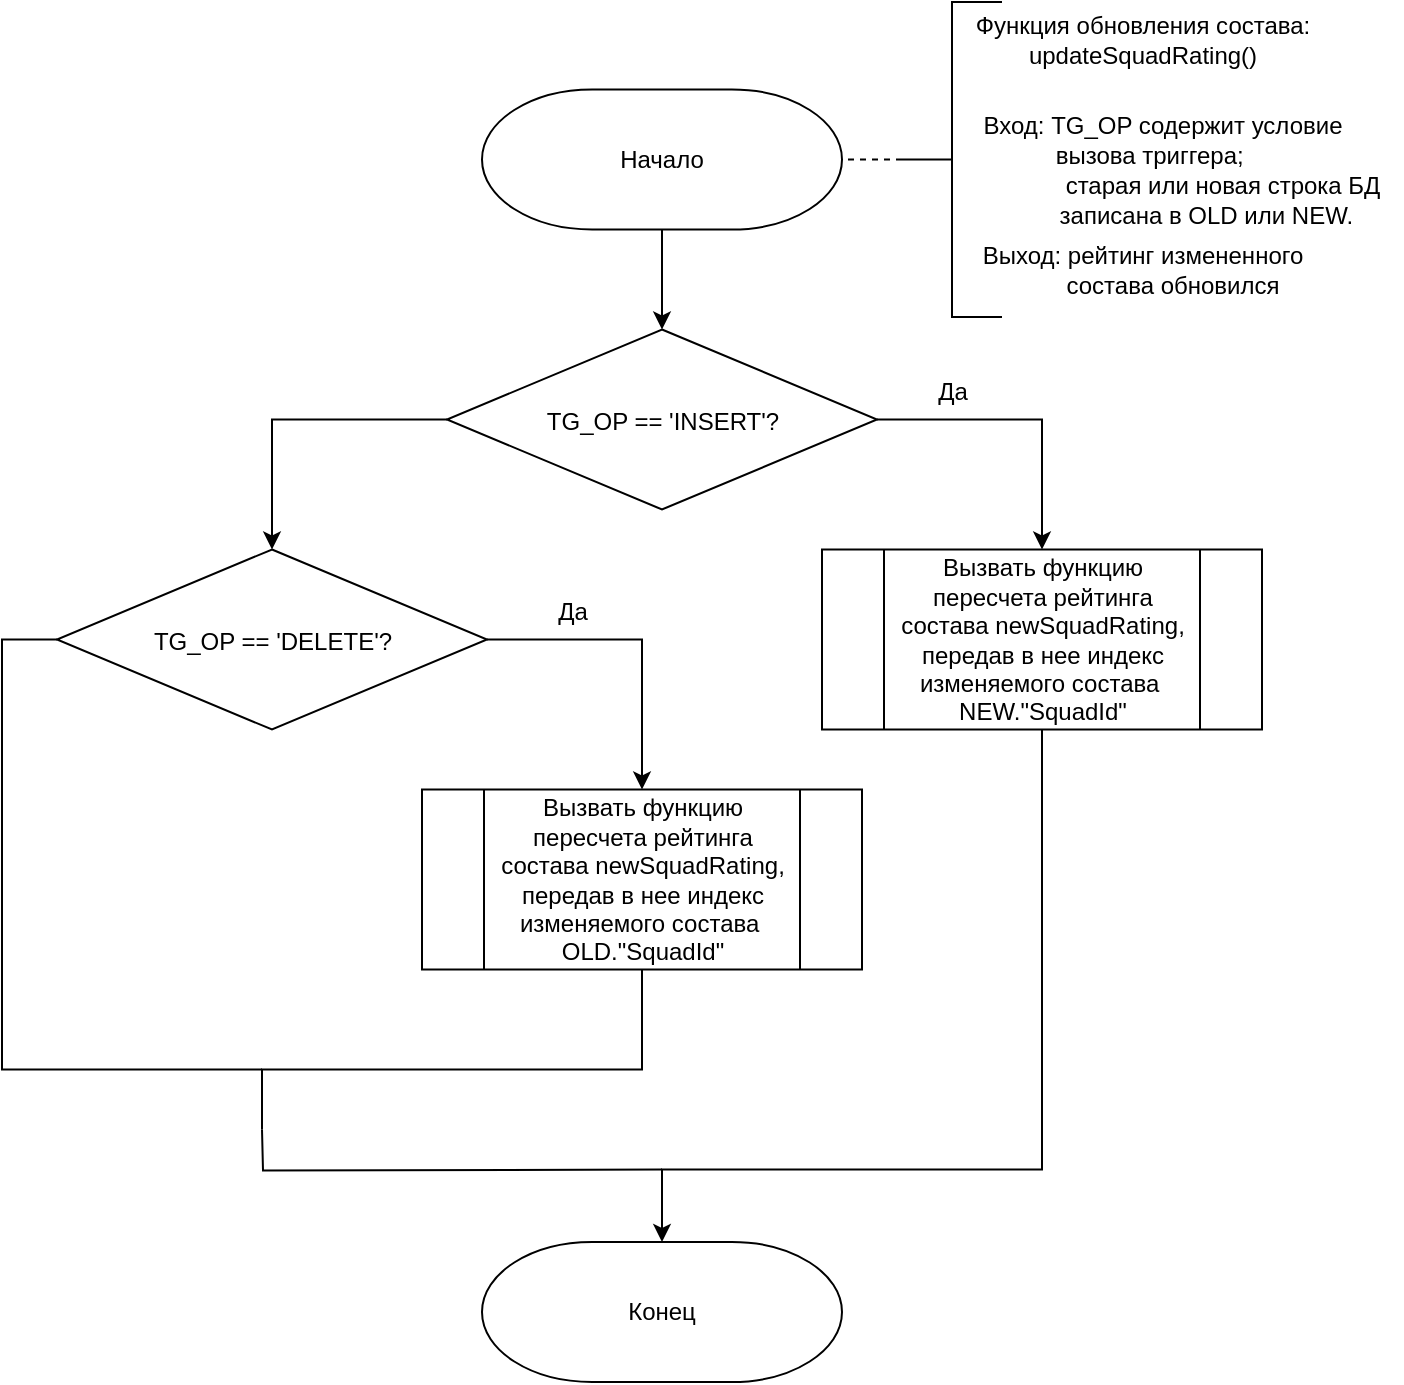 <mxfile>
    <diagram id="YHMeM2SZa-_rF0lJ_sKe" name="Страница 1">
        <mxGraphModel dx="1043" dy="1433" grid="1" gridSize="10" guides="1" tooltips="1" connect="1" arrows="1" fold="1" page="1" pageScale="1" pageWidth="1169" pageHeight="827" math="0" shadow="0">
            <root>
                <mxCell id="0"/>
                <mxCell id="1" parent="0"/>
                <mxCell id="2" value="&lt;font style=&quot;font-size: 12px&quot;&gt;Да&lt;/font&gt;" style="text;html=1;align=center;verticalAlign=middle;resizable=0;points=[];autosize=1;strokeColor=none;fillColor=none;fontSize=14;" vertex="1" parent="1">
                    <mxGeometry x="510" y="203.75" width="30" height="20" as="geometry"/>
                </mxCell>
                <mxCell id="3" style="edgeStyle=none;html=1;exitX=0.5;exitY=1;exitDx=0;exitDy=0;exitPerimeter=0;" edge="1" parent="1" source="4" target="7">
                    <mxGeometry relative="1" as="geometry"/>
                </mxCell>
                <mxCell id="4" value="Начало" style="strokeWidth=1;html=1;shape=mxgraph.flowchart.terminator;whiteSpace=wrap;" vertex="1" parent="1">
                    <mxGeometry x="290" y="63.75" width="180" height="70" as="geometry"/>
                </mxCell>
                <mxCell id="5" style="edgeStyle=orthogonalEdgeStyle;html=1;exitX=1;exitY=0.5;exitDx=0;exitDy=0;entryX=0.5;entryY=0;entryDx=0;entryDy=0;endArrow=classic;endFill=1;rounded=0;" edge="1" parent="1" source="7" target="11">
                    <mxGeometry relative="1" as="geometry"/>
                </mxCell>
                <mxCell id="6" style="edgeStyle=orthogonalEdgeStyle;rounded=0;html=1;exitX=0;exitY=0.5;exitDx=0;exitDy=0;entryX=0.5;entryY=0;entryDx=0;entryDy=0;endArrow=classic;endFill=1;" edge="1" parent="1" source="7" target="15">
                    <mxGeometry relative="1" as="geometry"/>
                </mxCell>
                <mxCell id="7" value="&lt;font style=&quot;font-size: 12px&quot;&gt;TG_OP == 'INSERT'?&lt;/font&gt;" style="rhombus;whiteSpace=wrap;html=1;fontSize=14;" vertex="1" parent="1">
                    <mxGeometry x="272.5" y="183.75" width="215" height="90" as="geometry"/>
                </mxCell>
                <mxCell id="8" style="edgeStyle=none;html=1;exitX=0;exitY=0.5;exitDx=0;exitDy=0;exitPerimeter=0;endArrow=none;endFill=0;dashed=1;" edge="1" parent="1" source="9" target="4">
                    <mxGeometry relative="1" as="geometry"/>
                </mxCell>
                <mxCell id="9" value="" style="strokeWidth=1;html=1;shape=mxgraph.flowchart.annotation_2;align=left;labelPosition=right;pointerEvents=1;" vertex="1" parent="1">
                    <mxGeometry x="500" y="20" width="50" height="157.5" as="geometry"/>
                </mxCell>
                <mxCell id="10" style="edgeStyle=orthogonalEdgeStyle;rounded=0;html=1;exitX=0.5;exitY=1;exitDx=0;exitDy=0;endArrow=classic;endFill=1;" edge="1" parent="1" source="11" target="19">
                    <mxGeometry relative="1" as="geometry">
                        <Array as="points">
                            <mxPoint x="570" y="603.75"/>
                            <mxPoint x="380" y="603.75"/>
                        </Array>
                    </mxGeometry>
                </mxCell>
                <mxCell id="11" value="Вызвать функцию пересчета рейтинга состава newSquadRating, передав в нее индекс изменяемого состава&amp;nbsp;&lt;br&gt;NEW.&quot;SquadId&quot;" style="verticalLabelPosition=middle;verticalAlign=middle;html=1;shape=process;whiteSpace=wrap;rounded=0;size=0.14;arcSize=6;horizontal=1;align=center;labelPosition=center;" vertex="1" parent="1">
                    <mxGeometry x="460" y="293.75" width="220" height="90" as="geometry"/>
                </mxCell>
                <mxCell id="12" value="Функция обновления состава:&lt;br&gt;updateSquadRating()" style="text;html=1;align=center;verticalAlign=middle;resizable=0;points=[];autosize=1;strokeColor=none;fillColor=none;" vertex="1" parent="1">
                    <mxGeometry x="525" y="23.75" width="190" height="30" as="geometry"/>
                </mxCell>
                <mxCell id="13" style="edgeStyle=orthogonalEdgeStyle;rounded=0;html=1;exitX=1;exitY=0.5;exitDx=0;exitDy=0;entryX=0.5;entryY=0;entryDx=0;entryDy=0;endArrow=classic;endFill=1;" edge="1" parent="1" source="15" target="17">
                    <mxGeometry relative="1" as="geometry"/>
                </mxCell>
                <mxCell id="14" style="edgeStyle=orthogonalEdgeStyle;rounded=0;html=1;exitX=0;exitY=0.5;exitDx=0;exitDy=0;endArrow=none;endFill=0;" edge="1" parent="1" source="15">
                    <mxGeometry relative="1" as="geometry">
                        <mxPoint x="180" y="553.75" as="targetPoint"/>
                        <Array as="points">
                            <mxPoint x="50" y="338.75"/>
                            <mxPoint x="50" y="553.75"/>
                        </Array>
                    </mxGeometry>
                </mxCell>
                <mxCell id="15" value="&lt;font style=&quot;font-size: 12px&quot;&gt;TG_OP == 'DELETE'?&lt;/font&gt;" style="rhombus;whiteSpace=wrap;html=1;fontSize=14;" vertex="1" parent="1">
                    <mxGeometry x="77.5" y="293.75" width="215" height="90" as="geometry"/>
                </mxCell>
                <mxCell id="16" style="edgeStyle=orthogonalEdgeStyle;rounded=0;html=1;exitX=0.5;exitY=1;exitDx=0;exitDy=0;endArrow=none;endFill=0;" edge="1" parent="1" source="17">
                    <mxGeometry relative="1" as="geometry">
                        <mxPoint x="180" y="583.75" as="targetPoint"/>
                        <Array as="points">
                            <mxPoint x="370" y="553.75"/>
                            <mxPoint x="180" y="553.75"/>
                        </Array>
                    </mxGeometry>
                </mxCell>
                <mxCell id="17" value="Вызвать функцию пересчета рейтинга состава newSquadRating, передав в нее индекс изменяемого состава&amp;nbsp;&lt;br&gt;OLD.&quot;SquadId&quot;" style="verticalLabelPosition=middle;verticalAlign=middle;html=1;shape=process;whiteSpace=wrap;rounded=0;size=0.14;arcSize=6;horizontal=1;align=center;labelPosition=center;" vertex="1" parent="1">
                    <mxGeometry x="260" y="413.75" width="220" height="90" as="geometry"/>
                </mxCell>
                <mxCell id="18" style="edgeStyle=orthogonalEdgeStyle;rounded=0;html=1;endArrow=none;endFill=0;" edge="1" parent="1">
                    <mxGeometry relative="1" as="geometry">
                        <mxPoint x="180" y="583.75" as="targetPoint"/>
                        <mxPoint x="380.0" y="603.75" as="sourcePoint"/>
                    </mxGeometry>
                </mxCell>
                <mxCell id="19" value="Конец" style="strokeWidth=1;html=1;shape=mxgraph.flowchart.terminator;whiteSpace=wrap;" vertex="1" parent="1">
                    <mxGeometry x="290" y="640" width="180" height="70" as="geometry"/>
                </mxCell>
                <mxCell id="20" value="Вход: TG_OP содержит условие &lt;br&gt;вызова триггера;&amp;nbsp; &amp;nbsp;&amp;nbsp;" style="text;html=1;align=center;verticalAlign=middle;resizable=0;points=[];autosize=1;strokeColor=none;fillColor=none;fontSize=12;" vertex="1" parent="1">
                    <mxGeometry x="530" y="73.75" width="200" height="30" as="geometry"/>
                </mxCell>
                <mxCell id="21" value="cтарая или новая строка БД &lt;br&gt;записана в OLD или NEW.&amp;nbsp; &amp;nbsp; &amp;nbsp;" style="text;html=1;align=center;verticalAlign=middle;resizable=0;points=[];autosize=1;strokeColor=none;fillColor=none;fontSize=12;" vertex="1" parent="1">
                    <mxGeometry x="570" y="103.75" width="180" height="30" as="geometry"/>
                </mxCell>
                <mxCell id="22" value="Выход: рейтинг измененного &lt;br&gt;&amp;nbsp; &amp;nbsp; &amp;nbsp; &amp;nbsp; &amp;nbsp;состава обновился" style="text;html=1;align=center;verticalAlign=middle;resizable=0;points=[];autosize=1;strokeColor=none;fillColor=none;fontSize=12;" vertex="1" parent="1">
                    <mxGeometry x="530" y="138.75" width="180" height="30" as="geometry"/>
                </mxCell>
                <mxCell id="23" value="&lt;font style=&quot;font-size: 12px&quot;&gt;Да&lt;/font&gt;" style="text;html=1;align=center;verticalAlign=middle;resizable=0;points=[];autosize=1;strokeColor=none;fillColor=none;fontSize=14;" vertex="1" parent="1">
                    <mxGeometry x="320" y="313.75" width="30" height="20" as="geometry"/>
                </mxCell>
            </root>
        </mxGraphModel>
    </diagram>
</mxfile>